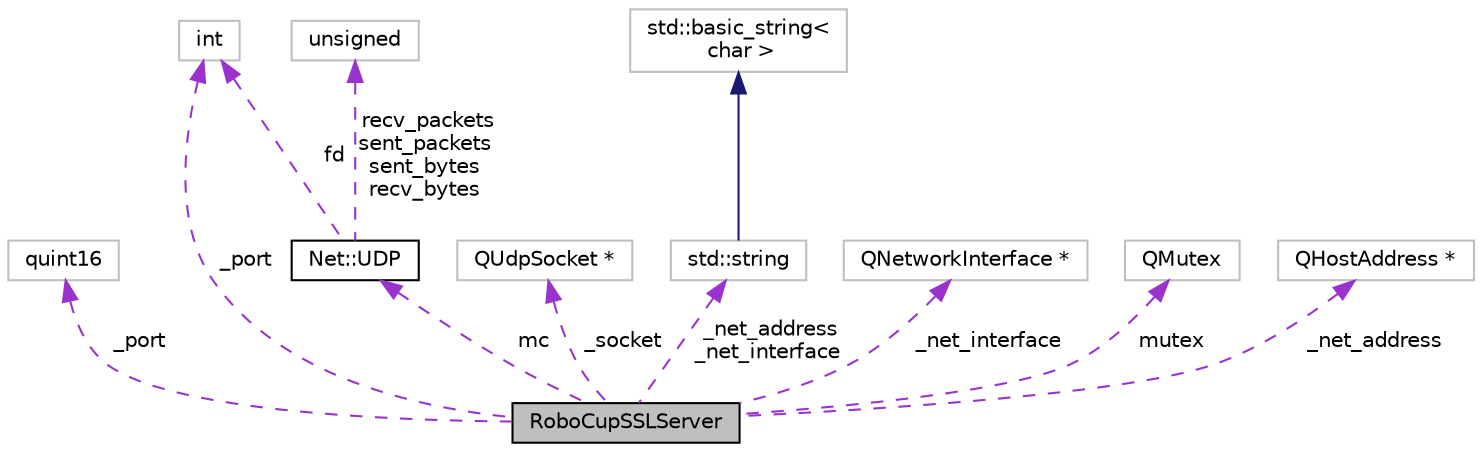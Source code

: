 digraph "RoboCupSSLServer"
{
 // INTERACTIVE_SVG=YES
  edge [fontname="Helvetica",fontsize="10",labelfontname="Helvetica",labelfontsize="10"];
  node [fontname="Helvetica",fontsize="10",shape=record];
  Node1 [label="RoboCupSSLServer",height=0.2,width=0.4,color="black", fillcolor="grey75", style="filled", fontcolor="black"];
  Node2 -> Node1 [dir="back",color="darkorchid3",fontsize="10",style="dashed",label=" _port" ,fontname="Helvetica"];
  Node2 [label="quint16",height=0.2,width=0.4,color="grey75", fillcolor="white", style="filled"];
  Node3 -> Node1 [dir="back",color="darkorchid3",fontsize="10",style="dashed",label=" mc" ,fontname="Helvetica"];
  Node3 [label="Net::UDP",height=0.2,width=0.4,color="black", fillcolor="white", style="filled",URL="$de/d3b/class_net_1_1_u_d_p.html"];
  Node4 -> Node3 [dir="back",color="darkorchid3",fontsize="10",style="dashed",label=" fd" ,fontname="Helvetica"];
  Node4 [label="int",height=0.2,width=0.4,color="grey75", fillcolor="white", style="filled"];
  Node5 -> Node3 [dir="back",color="darkorchid3",fontsize="10",style="dashed",label=" recv_packets\nsent_packets\nsent_bytes\nrecv_bytes" ,fontname="Helvetica"];
  Node5 [label="unsigned",height=0.2,width=0.4,color="grey75", fillcolor="white", style="filled"];
  Node4 -> Node1 [dir="back",color="darkorchid3",fontsize="10",style="dashed",label=" _port" ,fontname="Helvetica"];
  Node6 -> Node1 [dir="back",color="darkorchid3",fontsize="10",style="dashed",label=" _socket" ,fontname="Helvetica"];
  Node6 [label="QUdpSocket *",height=0.2,width=0.4,color="grey75", fillcolor="white", style="filled"];
  Node7 -> Node1 [dir="back",color="darkorchid3",fontsize="10",style="dashed",label=" _net_address\n_net_interface" ,fontname="Helvetica"];
  Node7 [label="std::string",height=0.2,width=0.4,color="grey75", fillcolor="white", style="filled",tooltip="STL class. "];
  Node8 -> Node7 [dir="back",color="midnightblue",fontsize="10",style="solid",fontname="Helvetica"];
  Node8 [label="std::basic_string\<\l char \>",height=0.2,width=0.4,color="grey75", fillcolor="white", style="filled",tooltip="STL class. "];
  Node9 -> Node1 [dir="back",color="darkorchid3",fontsize="10",style="dashed",label=" _net_interface" ,fontname="Helvetica"];
  Node9 [label="QNetworkInterface *",height=0.2,width=0.4,color="grey75", fillcolor="white", style="filled"];
  Node10 -> Node1 [dir="back",color="darkorchid3",fontsize="10",style="dashed",label=" mutex" ,fontname="Helvetica"];
  Node10 [label="QMutex",height=0.2,width=0.4,color="grey75", fillcolor="white", style="filled"];
  Node11 -> Node1 [dir="back",color="darkorchid3",fontsize="10",style="dashed",label=" _net_address" ,fontname="Helvetica"];
  Node11 [label="QHostAddress *",height=0.2,width=0.4,color="grey75", fillcolor="white", style="filled"];
}
